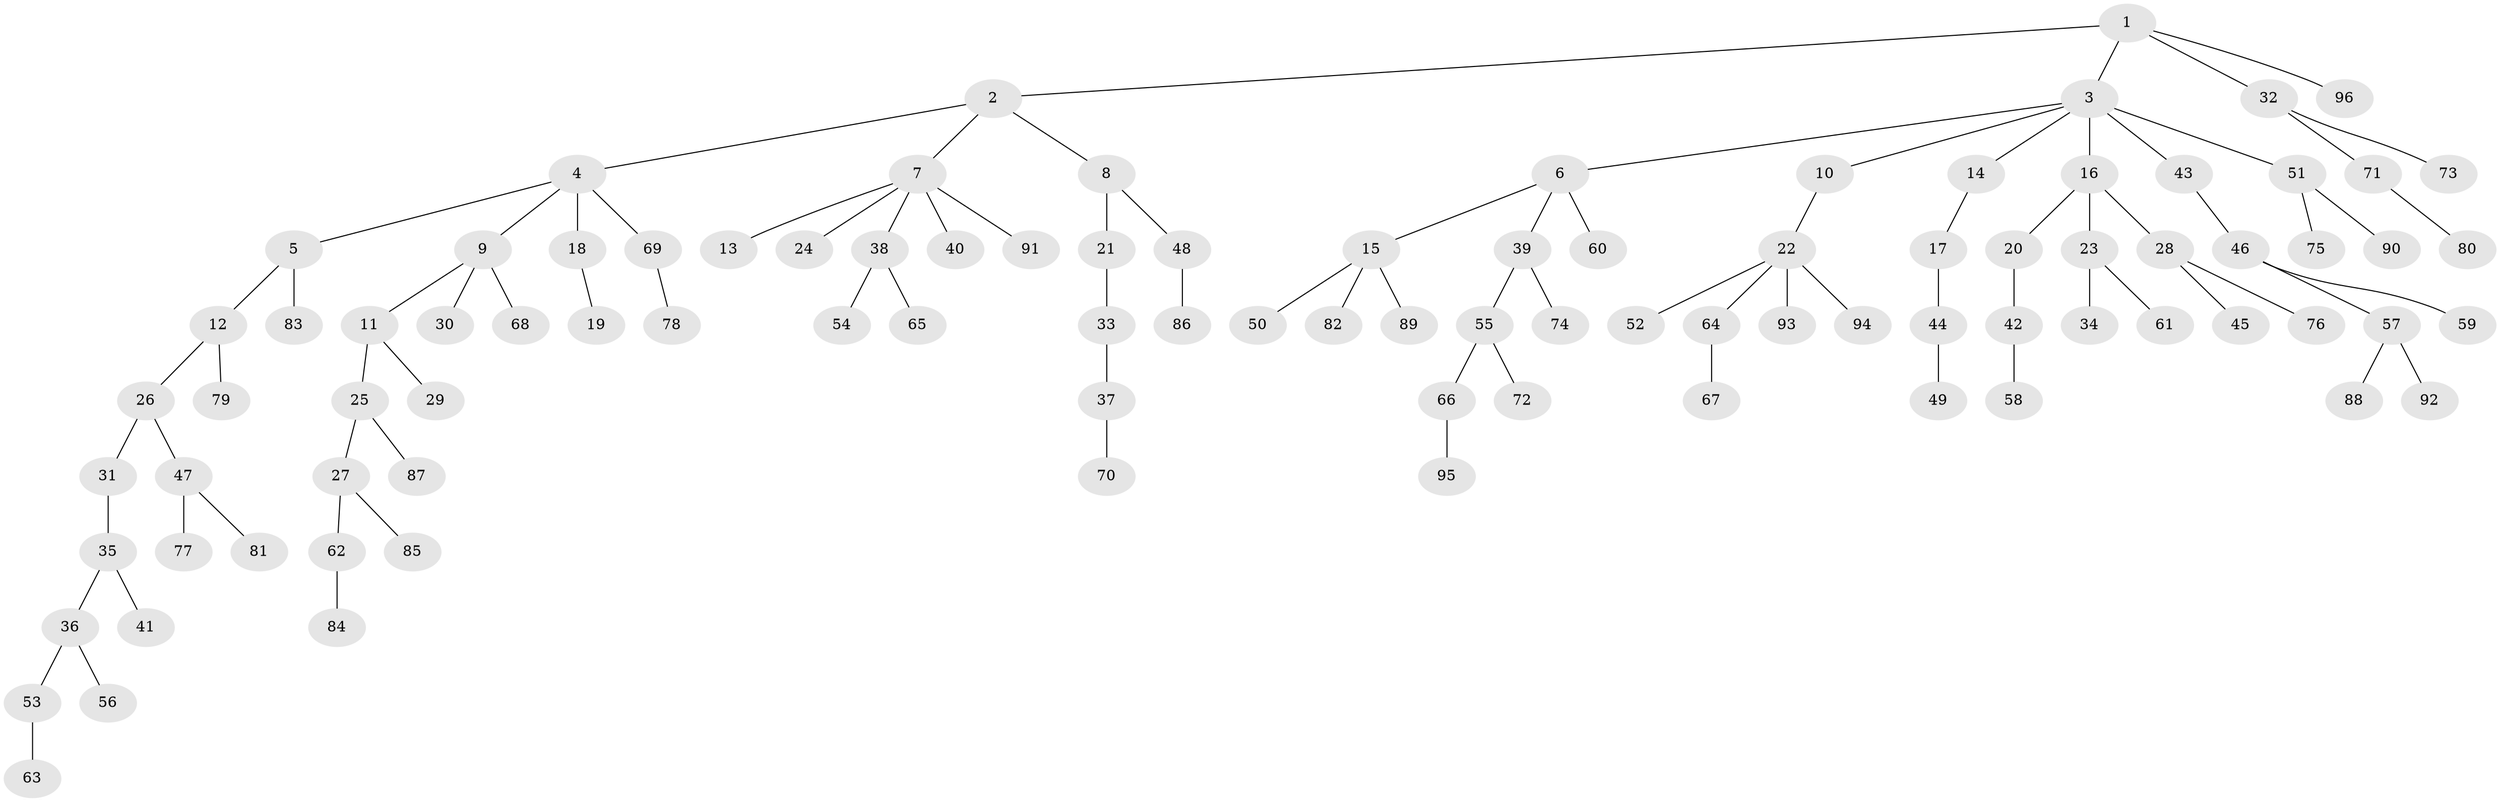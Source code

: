 // coarse degree distribution, {6: 0.03508771929824561, 10: 0.017543859649122806, 4: 0.05263157894736842, 3: 0.14035087719298245, 1: 0.5614035087719298, 2: 0.19298245614035087}
// Generated by graph-tools (version 1.1) at 2025/19/03/04/25 18:19:03]
// undirected, 96 vertices, 95 edges
graph export_dot {
graph [start="1"]
  node [color=gray90,style=filled];
  1;
  2;
  3;
  4;
  5;
  6;
  7;
  8;
  9;
  10;
  11;
  12;
  13;
  14;
  15;
  16;
  17;
  18;
  19;
  20;
  21;
  22;
  23;
  24;
  25;
  26;
  27;
  28;
  29;
  30;
  31;
  32;
  33;
  34;
  35;
  36;
  37;
  38;
  39;
  40;
  41;
  42;
  43;
  44;
  45;
  46;
  47;
  48;
  49;
  50;
  51;
  52;
  53;
  54;
  55;
  56;
  57;
  58;
  59;
  60;
  61;
  62;
  63;
  64;
  65;
  66;
  67;
  68;
  69;
  70;
  71;
  72;
  73;
  74;
  75;
  76;
  77;
  78;
  79;
  80;
  81;
  82;
  83;
  84;
  85;
  86;
  87;
  88;
  89;
  90;
  91;
  92;
  93;
  94;
  95;
  96;
  1 -- 2;
  1 -- 3;
  1 -- 32;
  1 -- 96;
  2 -- 4;
  2 -- 7;
  2 -- 8;
  3 -- 6;
  3 -- 10;
  3 -- 14;
  3 -- 16;
  3 -- 43;
  3 -- 51;
  4 -- 5;
  4 -- 9;
  4 -- 18;
  4 -- 69;
  5 -- 12;
  5 -- 83;
  6 -- 15;
  6 -- 39;
  6 -- 60;
  7 -- 13;
  7 -- 24;
  7 -- 38;
  7 -- 40;
  7 -- 91;
  8 -- 21;
  8 -- 48;
  9 -- 11;
  9 -- 30;
  9 -- 68;
  10 -- 22;
  11 -- 25;
  11 -- 29;
  12 -- 26;
  12 -- 79;
  14 -- 17;
  15 -- 50;
  15 -- 82;
  15 -- 89;
  16 -- 20;
  16 -- 23;
  16 -- 28;
  17 -- 44;
  18 -- 19;
  20 -- 42;
  21 -- 33;
  22 -- 52;
  22 -- 64;
  22 -- 93;
  22 -- 94;
  23 -- 34;
  23 -- 61;
  25 -- 27;
  25 -- 87;
  26 -- 31;
  26 -- 47;
  27 -- 62;
  27 -- 85;
  28 -- 45;
  28 -- 76;
  31 -- 35;
  32 -- 71;
  32 -- 73;
  33 -- 37;
  35 -- 36;
  35 -- 41;
  36 -- 53;
  36 -- 56;
  37 -- 70;
  38 -- 54;
  38 -- 65;
  39 -- 55;
  39 -- 74;
  42 -- 58;
  43 -- 46;
  44 -- 49;
  46 -- 57;
  46 -- 59;
  47 -- 77;
  47 -- 81;
  48 -- 86;
  51 -- 75;
  51 -- 90;
  53 -- 63;
  55 -- 66;
  55 -- 72;
  57 -- 88;
  57 -- 92;
  62 -- 84;
  64 -- 67;
  66 -- 95;
  69 -- 78;
  71 -- 80;
}
